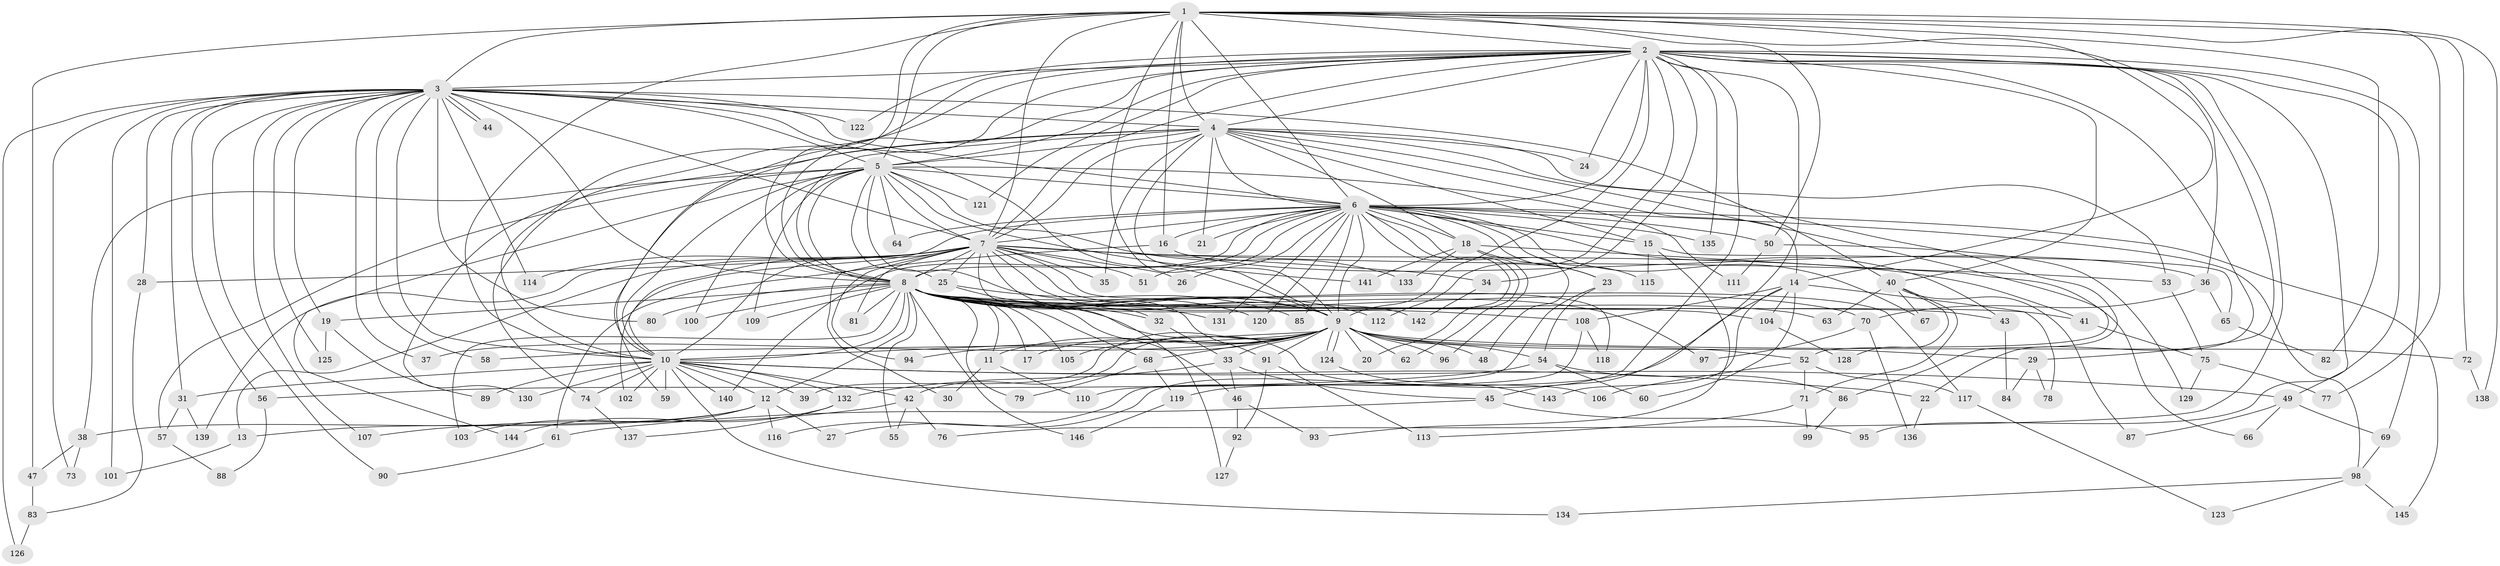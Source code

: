 // coarse degree distribution, {6: 0.08196721311475409, 20: 0.03278688524590164, 2: 0.3114754098360656, 5: 0.14754098360655737, 3: 0.11475409836065574, 7: 0.03278688524590164, 4: 0.13114754098360656, 23: 0.03278688524590164, 28: 0.01639344262295082, 17: 0.01639344262295082, 1: 0.01639344262295082, 21: 0.01639344262295082, 19: 0.01639344262295082, 18: 0.01639344262295082, 8: 0.01639344262295082}
// Generated by graph-tools (version 1.1) at 2025/36/03/04/25 23:36:22]
// undirected, 146 vertices, 317 edges
graph export_dot {
  node [color=gray90,style=filled];
  1;
  2;
  3;
  4;
  5;
  6;
  7;
  8;
  9;
  10;
  11;
  12;
  13;
  14;
  15;
  16;
  17;
  18;
  19;
  20;
  21;
  22;
  23;
  24;
  25;
  26;
  27;
  28;
  29;
  30;
  31;
  32;
  33;
  34;
  35;
  36;
  37;
  38;
  39;
  40;
  41;
  42;
  43;
  44;
  45;
  46;
  47;
  48;
  49;
  50;
  51;
  52;
  53;
  54;
  55;
  56;
  57;
  58;
  59;
  60;
  61;
  62;
  63;
  64;
  65;
  66;
  67;
  68;
  69;
  70;
  71;
  72;
  73;
  74;
  75;
  76;
  77;
  78;
  79;
  80;
  81;
  82;
  83;
  84;
  85;
  86;
  87;
  88;
  89;
  90;
  91;
  92;
  93;
  94;
  95;
  96;
  97;
  98;
  99;
  100;
  101;
  102;
  103;
  104;
  105;
  106;
  107;
  108;
  109;
  110;
  111;
  112;
  113;
  114;
  115;
  116;
  117;
  118;
  119;
  120;
  121;
  122;
  123;
  124;
  125;
  126;
  127;
  128;
  129;
  130;
  131;
  132;
  133;
  134;
  135;
  136;
  137;
  138;
  139;
  140;
  141;
  142;
  143;
  144;
  145;
  146;
  1 -- 2;
  1 -- 3;
  1 -- 4;
  1 -- 5;
  1 -- 6;
  1 -- 7;
  1 -- 8;
  1 -- 9;
  1 -- 10;
  1 -- 14;
  1 -- 16;
  1 -- 36;
  1 -- 47;
  1 -- 50;
  1 -- 72;
  1 -- 77;
  1 -- 82;
  1 -- 138;
  2 -- 3;
  2 -- 4;
  2 -- 5;
  2 -- 6;
  2 -- 7;
  2 -- 8;
  2 -- 9;
  2 -- 10;
  2 -- 22;
  2 -- 24;
  2 -- 27;
  2 -- 29;
  2 -- 34;
  2 -- 40;
  2 -- 45;
  2 -- 49;
  2 -- 59;
  2 -- 69;
  2 -- 74;
  2 -- 76;
  2 -- 95;
  2 -- 112;
  2 -- 121;
  2 -- 122;
  2 -- 135;
  3 -- 4;
  3 -- 5;
  3 -- 6;
  3 -- 7;
  3 -- 8;
  3 -- 9;
  3 -- 10;
  3 -- 19;
  3 -- 28;
  3 -- 31;
  3 -- 37;
  3 -- 40;
  3 -- 44;
  3 -- 44;
  3 -- 56;
  3 -- 58;
  3 -- 73;
  3 -- 80;
  3 -- 90;
  3 -- 101;
  3 -- 107;
  3 -- 114;
  3 -- 122;
  3 -- 125;
  3 -- 126;
  4 -- 5;
  4 -- 6;
  4 -- 7;
  4 -- 8;
  4 -- 9;
  4 -- 10;
  4 -- 14;
  4 -- 15;
  4 -- 18;
  4 -- 21;
  4 -- 24;
  4 -- 35;
  4 -- 52;
  4 -- 53;
  4 -- 86;
  4 -- 130;
  5 -- 6;
  5 -- 7;
  5 -- 8;
  5 -- 9;
  5 -- 10;
  5 -- 25;
  5 -- 38;
  5 -- 57;
  5 -- 64;
  5 -- 100;
  5 -- 109;
  5 -- 111;
  5 -- 121;
  5 -- 133;
  5 -- 141;
  5 -- 144;
  6 -- 7;
  6 -- 8;
  6 -- 9;
  6 -- 10;
  6 -- 15;
  6 -- 16;
  6 -- 18;
  6 -- 20;
  6 -- 21;
  6 -- 23;
  6 -- 26;
  6 -- 43;
  6 -- 50;
  6 -- 51;
  6 -- 62;
  6 -- 64;
  6 -- 67;
  6 -- 85;
  6 -- 96;
  6 -- 98;
  6 -- 115;
  6 -- 120;
  6 -- 131;
  6 -- 135;
  6 -- 140;
  6 -- 145;
  7 -- 8;
  7 -- 9;
  7 -- 10;
  7 -- 13;
  7 -- 25;
  7 -- 26;
  7 -- 28;
  7 -- 30;
  7 -- 32;
  7 -- 34;
  7 -- 35;
  7 -- 41;
  7 -- 51;
  7 -- 53;
  7 -- 81;
  7 -- 91;
  7 -- 94;
  7 -- 102;
  7 -- 114;
  7 -- 118;
  7 -- 139;
  7 -- 142;
  8 -- 9;
  8 -- 10;
  8 -- 11;
  8 -- 12;
  8 -- 17;
  8 -- 19;
  8 -- 32;
  8 -- 41;
  8 -- 43;
  8 -- 46;
  8 -- 55;
  8 -- 63;
  8 -- 68;
  8 -- 70;
  8 -- 79;
  8 -- 80;
  8 -- 81;
  8 -- 97;
  8 -- 100;
  8 -- 103;
  8 -- 104;
  8 -- 105;
  8 -- 106;
  8 -- 108;
  8 -- 109;
  8 -- 112;
  8 -- 117;
  8 -- 120;
  8 -- 131;
  8 -- 146;
  9 -- 10;
  9 -- 11;
  9 -- 17;
  9 -- 20;
  9 -- 29;
  9 -- 33;
  9 -- 37;
  9 -- 39;
  9 -- 42;
  9 -- 48;
  9 -- 52;
  9 -- 54;
  9 -- 58;
  9 -- 62;
  9 -- 68;
  9 -- 72;
  9 -- 91;
  9 -- 94;
  9 -- 96;
  9 -- 105;
  9 -- 124;
  9 -- 124;
  10 -- 12;
  10 -- 22;
  10 -- 31;
  10 -- 39;
  10 -- 42;
  10 -- 49;
  10 -- 59;
  10 -- 74;
  10 -- 89;
  10 -- 102;
  10 -- 130;
  10 -- 132;
  10 -- 134;
  10 -- 140;
  11 -- 30;
  11 -- 110;
  12 -- 13;
  12 -- 27;
  12 -- 38;
  12 -- 103;
  12 -- 116;
  13 -- 101;
  14 -- 60;
  14 -- 78;
  14 -- 104;
  14 -- 108;
  14 -- 119;
  14 -- 143;
  15 -- 65;
  15 -- 93;
  15 -- 115;
  16 -- 36;
  16 -- 61;
  18 -- 23;
  18 -- 48;
  18 -- 66;
  18 -- 133;
  18 -- 141;
  19 -- 89;
  19 -- 125;
  22 -- 136;
  23 -- 54;
  23 -- 110;
  25 -- 85;
  25 -- 127;
  28 -- 83;
  29 -- 78;
  29 -- 84;
  31 -- 57;
  31 -- 139;
  32 -- 33;
  33 -- 45;
  33 -- 46;
  33 -- 132;
  34 -- 142;
  36 -- 65;
  36 -- 70;
  38 -- 47;
  38 -- 73;
  40 -- 63;
  40 -- 67;
  40 -- 71;
  40 -- 87;
  40 -- 128;
  41 -- 75;
  42 -- 55;
  42 -- 76;
  42 -- 107;
  43 -- 84;
  45 -- 61;
  45 -- 95;
  46 -- 92;
  46 -- 93;
  47 -- 83;
  49 -- 66;
  49 -- 69;
  49 -- 87;
  50 -- 111;
  50 -- 129;
  52 -- 71;
  52 -- 106;
  52 -- 117;
  53 -- 75;
  54 -- 56;
  54 -- 60;
  54 -- 86;
  56 -- 88;
  57 -- 88;
  61 -- 90;
  65 -- 82;
  68 -- 79;
  68 -- 119;
  69 -- 98;
  70 -- 97;
  70 -- 136;
  71 -- 99;
  71 -- 113;
  72 -- 138;
  74 -- 137;
  75 -- 77;
  75 -- 129;
  83 -- 126;
  86 -- 99;
  91 -- 92;
  91 -- 113;
  92 -- 127;
  98 -- 123;
  98 -- 134;
  98 -- 145;
  104 -- 128;
  108 -- 116;
  108 -- 118;
  117 -- 123;
  119 -- 146;
  124 -- 143;
  132 -- 137;
  132 -- 144;
}
